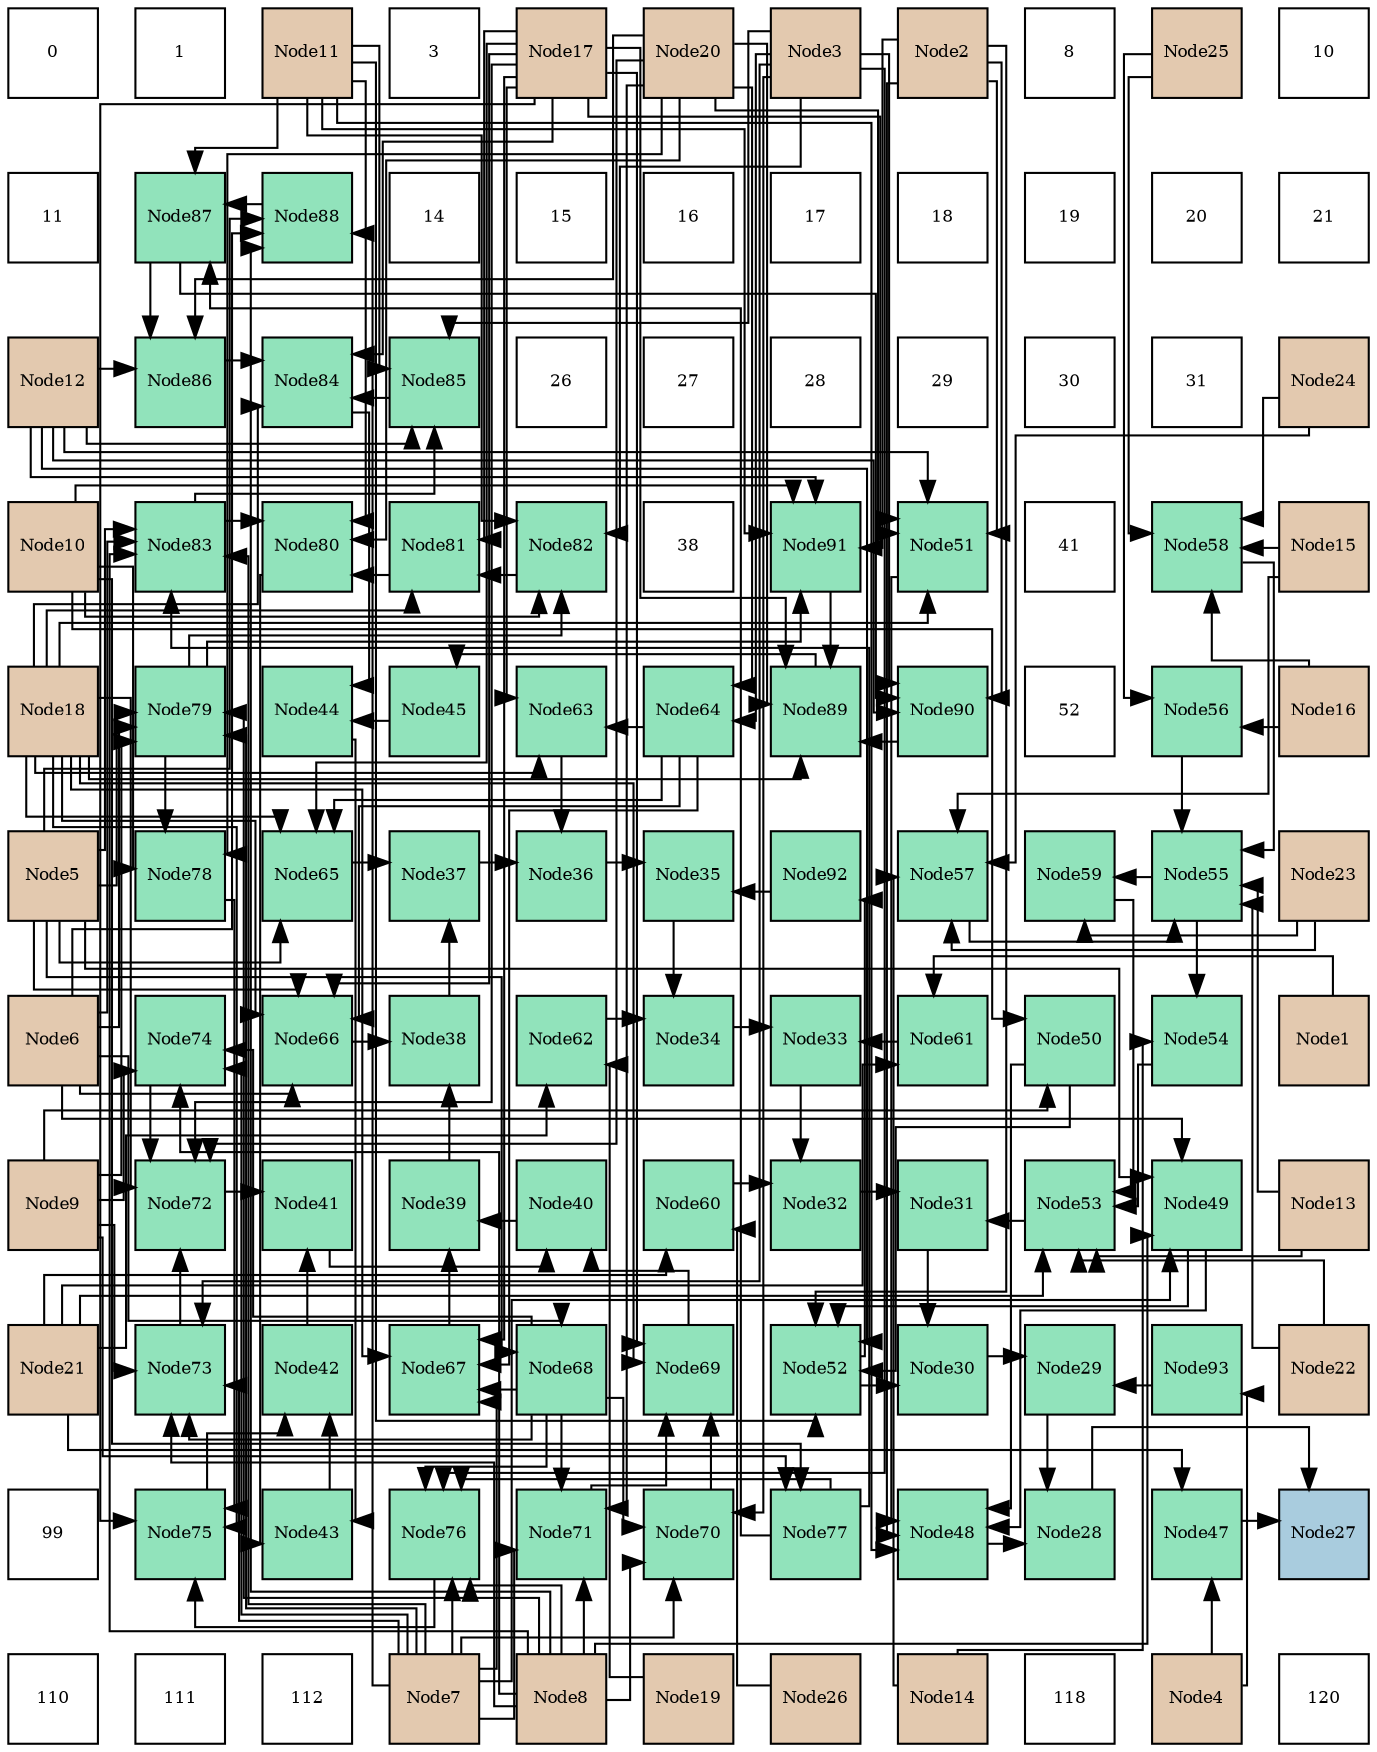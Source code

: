digraph layout{
 rankdir=TB;
 splines=ortho;
 node [style=filled shape=square fixedsize=true width=0.6];
0[label="0", fontsize=8, fillcolor="#ffffff"];
1[label="1", fontsize=8, fillcolor="#ffffff"];
2[label="Node11", fontsize=8, fillcolor="#e3c9af"];
3[label="3", fontsize=8, fillcolor="#ffffff"];
4[label="Node17", fontsize=8, fillcolor="#e3c9af"];
5[label="Node20", fontsize=8, fillcolor="#e3c9af"];
6[label="Node3", fontsize=8, fillcolor="#e3c9af"];
7[label="Node2", fontsize=8, fillcolor="#e3c9af"];
8[label="8", fontsize=8, fillcolor="#ffffff"];
9[label="Node25", fontsize=8, fillcolor="#e3c9af"];
10[label="10", fontsize=8, fillcolor="#ffffff"];
11[label="11", fontsize=8, fillcolor="#ffffff"];
12[label="Node87", fontsize=8, fillcolor="#91e3bb"];
13[label="Node88", fontsize=8, fillcolor="#91e3bb"];
14[label="14", fontsize=8, fillcolor="#ffffff"];
15[label="15", fontsize=8, fillcolor="#ffffff"];
16[label="16", fontsize=8, fillcolor="#ffffff"];
17[label="17", fontsize=8, fillcolor="#ffffff"];
18[label="18", fontsize=8, fillcolor="#ffffff"];
19[label="19", fontsize=8, fillcolor="#ffffff"];
20[label="20", fontsize=8, fillcolor="#ffffff"];
21[label="21", fontsize=8, fillcolor="#ffffff"];
22[label="Node12", fontsize=8, fillcolor="#e3c9af"];
23[label="Node86", fontsize=8, fillcolor="#91e3bb"];
24[label="Node84", fontsize=8, fillcolor="#91e3bb"];
25[label="Node85", fontsize=8, fillcolor="#91e3bb"];
26[label="26", fontsize=8, fillcolor="#ffffff"];
27[label="27", fontsize=8, fillcolor="#ffffff"];
28[label="28", fontsize=8, fillcolor="#ffffff"];
29[label="29", fontsize=8, fillcolor="#ffffff"];
30[label="30", fontsize=8, fillcolor="#ffffff"];
31[label="31", fontsize=8, fillcolor="#ffffff"];
32[label="Node24", fontsize=8, fillcolor="#e3c9af"];
33[label="Node10", fontsize=8, fillcolor="#e3c9af"];
34[label="Node83", fontsize=8, fillcolor="#91e3bb"];
35[label="Node80", fontsize=8, fillcolor="#91e3bb"];
36[label="Node81", fontsize=8, fillcolor="#91e3bb"];
37[label="Node82", fontsize=8, fillcolor="#91e3bb"];
38[label="38", fontsize=8, fillcolor="#ffffff"];
39[label="Node91", fontsize=8, fillcolor="#91e3bb"];
40[label="Node51", fontsize=8, fillcolor="#91e3bb"];
41[label="41", fontsize=8, fillcolor="#ffffff"];
42[label="Node58", fontsize=8, fillcolor="#91e3bb"];
43[label="Node15", fontsize=8, fillcolor="#e3c9af"];
44[label="Node18", fontsize=8, fillcolor="#e3c9af"];
45[label="Node79", fontsize=8, fillcolor="#91e3bb"];
46[label="Node44", fontsize=8, fillcolor="#91e3bb"];
47[label="Node45", fontsize=8, fillcolor="#91e3bb"];
48[label="Node63", fontsize=8, fillcolor="#91e3bb"];
49[label="Node64", fontsize=8, fillcolor="#91e3bb"];
50[label="Node89", fontsize=8, fillcolor="#91e3bb"];
51[label="Node90", fontsize=8, fillcolor="#91e3bb"];
52[label="52", fontsize=8, fillcolor="#ffffff"];
53[label="Node56", fontsize=8, fillcolor="#91e3bb"];
54[label="Node16", fontsize=8, fillcolor="#e3c9af"];
55[label="Node5", fontsize=8, fillcolor="#e3c9af"];
56[label="Node78", fontsize=8, fillcolor="#91e3bb"];
57[label="Node65", fontsize=8, fillcolor="#91e3bb"];
58[label="Node37", fontsize=8, fillcolor="#91e3bb"];
59[label="Node36", fontsize=8, fillcolor="#91e3bb"];
60[label="Node35", fontsize=8, fillcolor="#91e3bb"];
61[label="Node92", fontsize=8, fillcolor="#91e3bb"];
62[label="Node57", fontsize=8, fillcolor="#91e3bb"];
63[label="Node59", fontsize=8, fillcolor="#91e3bb"];
64[label="Node55", fontsize=8, fillcolor="#91e3bb"];
65[label="Node23", fontsize=8, fillcolor="#e3c9af"];
66[label="Node6", fontsize=8, fillcolor="#e3c9af"];
67[label="Node74", fontsize=8, fillcolor="#91e3bb"];
68[label="Node66", fontsize=8, fillcolor="#91e3bb"];
69[label="Node38", fontsize=8, fillcolor="#91e3bb"];
70[label="Node62", fontsize=8, fillcolor="#91e3bb"];
71[label="Node34", fontsize=8, fillcolor="#91e3bb"];
72[label="Node33", fontsize=8, fillcolor="#91e3bb"];
73[label="Node61", fontsize=8, fillcolor="#91e3bb"];
74[label="Node50", fontsize=8, fillcolor="#91e3bb"];
75[label="Node54", fontsize=8, fillcolor="#91e3bb"];
76[label="Node1", fontsize=8, fillcolor="#e3c9af"];
77[label="Node9", fontsize=8, fillcolor="#e3c9af"];
78[label="Node72", fontsize=8, fillcolor="#91e3bb"];
79[label="Node41", fontsize=8, fillcolor="#91e3bb"];
80[label="Node39", fontsize=8, fillcolor="#91e3bb"];
81[label="Node40", fontsize=8, fillcolor="#91e3bb"];
82[label="Node60", fontsize=8, fillcolor="#91e3bb"];
83[label="Node32", fontsize=8, fillcolor="#91e3bb"];
84[label="Node31", fontsize=8, fillcolor="#91e3bb"];
85[label="Node53", fontsize=8, fillcolor="#91e3bb"];
86[label="Node49", fontsize=8, fillcolor="#91e3bb"];
87[label="Node13", fontsize=8, fillcolor="#e3c9af"];
88[label="Node21", fontsize=8, fillcolor="#e3c9af"];
89[label="Node73", fontsize=8, fillcolor="#91e3bb"];
90[label="Node42", fontsize=8, fillcolor="#91e3bb"];
91[label="Node67", fontsize=8, fillcolor="#91e3bb"];
92[label="Node68", fontsize=8, fillcolor="#91e3bb"];
93[label="Node69", fontsize=8, fillcolor="#91e3bb"];
94[label="Node52", fontsize=8, fillcolor="#91e3bb"];
95[label="Node30", fontsize=8, fillcolor="#91e3bb"];
96[label="Node29", fontsize=8, fillcolor="#91e3bb"];
97[label="Node93", fontsize=8, fillcolor="#91e3bb"];
98[label="Node22", fontsize=8, fillcolor="#e3c9af"];
99[label="99", fontsize=8, fillcolor="#ffffff"];
100[label="Node75", fontsize=8, fillcolor="#91e3bb"];
101[label="Node43", fontsize=8, fillcolor="#91e3bb"];
102[label="Node76", fontsize=8, fillcolor="#91e3bb"];
103[label="Node71", fontsize=8, fillcolor="#91e3bb"];
104[label="Node70", fontsize=8, fillcolor="#91e3bb"];
105[label="Node77", fontsize=8, fillcolor="#91e3bb"];
106[label="Node48", fontsize=8, fillcolor="#91e3bb"];
107[label="Node28", fontsize=8, fillcolor="#91e3bb"];
108[label="Node47", fontsize=8, fillcolor="#91e3bb"];
109[label="Node27", fontsize=8, fillcolor="#a9ccde"];
110[label="110", fontsize=8, fillcolor="#ffffff"];
111[label="111", fontsize=8, fillcolor="#ffffff"];
112[label="112", fontsize=8, fillcolor="#ffffff"];
113[label="Node7", fontsize=8, fillcolor="#e3c9af"];
114[label="Node8", fontsize=8, fillcolor="#e3c9af"];
115[label="Node19", fontsize=8, fillcolor="#e3c9af"];
116[label="Node26", fontsize=8, fillcolor="#e3c9af"];
117[label="Node14", fontsize=8, fillcolor="#e3c9af"];
118[label="118", fontsize=8, fillcolor="#ffffff"];
119[label="Node4", fontsize=8, fillcolor="#e3c9af"];
120[label="120", fontsize=8, fillcolor="#ffffff"];
edge [constraint=false, style=vis];107 -> 109;
108 -> 109;
96 -> 107;
106 -> 107;
95 -> 96;
97 -> 96;
84 -> 95;
94 -> 95;
83 -> 84;
85 -> 84;
72 -> 83;
82 -> 83;
71 -> 72;
73 -> 72;
60 -> 71;
70 -> 71;
59 -> 60;
61 -> 60;
58 -> 59;
48 -> 59;
69 -> 58;
57 -> 58;
80 -> 69;
68 -> 69;
81 -> 80;
91 -> 80;
79 -> 81;
93 -> 81;
90 -> 79;
78 -> 79;
101 -> 90;
100 -> 90;
46 -> 101;
35 -> 101;
47 -> 46;
24 -> 46;
50 -> 47;
75 -> 85;
63 -> 85;
87 -> 85;
88 -> 85;
98 -> 85;
36 -> 35;
34 -> 35;
2 -> 35;
5 -> 35;
25 -> 24;
23 -> 24;
4 -> 24;
44 -> 24;
51 -> 50;
39 -> 50;
4 -> 50;
44 -> 50;
5 -> 50;
64 -> 75;
117 -> 75;
64 -> 63;
65 -> 63;
104 -> 93;
103 -> 93;
4 -> 93;
44 -> 93;
89 -> 78;
67 -> 78;
4 -> 78;
44 -> 78;
5 -> 78;
102 -> 100;
56 -> 100;
4 -> 100;
44 -> 100;
37 -> 36;
4 -> 36;
44 -> 36;
34 -> 25;
6 -> 25;
2 -> 25;
22 -> 25;
12 -> 23;
22 -> 23;
5 -> 23;
12 -> 51;
7 -> 51;
6 -> 51;
22 -> 51;
94 -> 61;
86 -> 106;
74 -> 106;
40 -> 106;
7 -> 106;
2 -> 106;
86 -> 94;
74 -> 94;
7 -> 94;
2 -> 94;
22 -> 94;
53 -> 64;
62 -> 64;
42 -> 64;
87 -> 64;
98 -> 64;
49 -> 48;
4 -> 48;
44 -> 48;
49 -> 57;
55 -> 57;
4 -> 57;
44 -> 57;
49 -> 68;
55 -> 68;
66 -> 68;
4 -> 68;
44 -> 68;
49 -> 91;
92 -> 91;
113 -> 91;
4 -> 91;
44 -> 91;
92 -> 104;
6 -> 104;
113 -> 104;
114 -> 104;
92 -> 103;
113 -> 103;
114 -> 103;
5 -> 103;
92 -> 89;
6 -> 89;
113 -> 89;
114 -> 89;
77 -> 89;
92 -> 67;
113 -> 67;
114 -> 67;
77 -> 67;
92 -> 102;
105 -> 102;
6 -> 102;
113 -> 102;
114 -> 102;
45 -> 56;
33 -> 56;
5 -> 56;
45 -> 37;
6 -> 37;
33 -> 37;
2 -> 37;
105 -> 34;
55 -> 34;
66 -> 34;
113 -> 34;
114 -> 34;
105 -> 12;
13 -> 12;
2 -> 12;
45 -> 39;
7 -> 39;
33 -> 39;
2 -> 39;
22 -> 39;
119 -> 108;
88 -> 108;
55 -> 86;
66 -> 86;
113 -> 86;
114 -> 86;
77 -> 74;
33 -> 74;
7 -> 40;
22 -> 40;
4 -> 40;
44 -> 40;
5 -> 40;
54 -> 53;
9 -> 53;
117 -> 62;
43 -> 62;
65 -> 62;
32 -> 62;
43 -> 42;
54 -> 42;
32 -> 42;
9 -> 42;
88 -> 82;
116 -> 82;
76 -> 73;
88 -> 73;
115 -> 70;
88 -> 70;
6 -> 49;
5 -> 49;
55 -> 92;
66 -> 92;
77 -> 105;
33 -> 105;
55 -> 45;
66 -> 45;
113 -> 45;
114 -> 45;
77 -> 45;
55 -> 13;
66 -> 13;
113 -> 13;
114 -> 13;
119 -> 97;
edge [constraint=true, style=invis];
0 -> 11 -> 22 -> 33 -> 44 -> 55 -> 66 -> 77 -> 88 -> 99 -> 110;
1 -> 12 -> 23 -> 34 -> 45 -> 56 -> 67 -> 78 -> 89 -> 100 -> 111;
2 -> 13 -> 24 -> 35 -> 46 -> 57 -> 68 -> 79 -> 90 -> 101 -> 112;
3 -> 14 -> 25 -> 36 -> 47 -> 58 -> 69 -> 80 -> 91 -> 102 -> 113;
4 -> 15 -> 26 -> 37 -> 48 -> 59 -> 70 -> 81 -> 92 -> 103 -> 114;
5 -> 16 -> 27 -> 38 -> 49 -> 60 -> 71 -> 82 -> 93 -> 104 -> 115;
6 -> 17 -> 28 -> 39 -> 50 -> 61 -> 72 -> 83 -> 94 -> 105 -> 116;
7 -> 18 -> 29 -> 40 -> 51 -> 62 -> 73 -> 84 -> 95 -> 106 -> 117;
8 -> 19 -> 30 -> 41 -> 52 -> 63 -> 74 -> 85 -> 96 -> 107 -> 118;
9 -> 20 -> 31 -> 42 -> 53 -> 64 -> 75 -> 86 -> 97 -> 108 -> 119;
10 -> 21 -> 32 -> 43 -> 54 -> 65 -> 76 -> 87 -> 98 -> 109 -> 120;
rank = same {0 -> 1 -> 2 -> 3 -> 4 -> 5 -> 6 -> 7 -> 8 -> 9 -> 10};
rank = same {11 -> 12 -> 13 -> 14 -> 15 -> 16 -> 17 -> 18 -> 19 -> 20 -> 21};
rank = same {22 -> 23 -> 24 -> 25 -> 26 -> 27 -> 28 -> 29 -> 30 -> 31 -> 32};
rank = same {33 -> 34 -> 35 -> 36 -> 37 -> 38 -> 39 -> 40 -> 41 -> 42 -> 43};
rank = same {44 -> 45 -> 46 -> 47 -> 48 -> 49 -> 50 -> 51 -> 52 -> 53 -> 54};
rank = same {55 -> 56 -> 57 -> 58 -> 59 -> 60 -> 61 -> 62 -> 63 -> 64 -> 65};
rank = same {66 -> 67 -> 68 -> 69 -> 70 -> 71 -> 72 -> 73 -> 74 -> 75 -> 76};
rank = same {77 -> 78 -> 79 -> 80 -> 81 -> 82 -> 83 -> 84 -> 85 -> 86 -> 87};
rank = same {88 -> 89 -> 90 -> 91 -> 92 -> 93 -> 94 -> 95 -> 96 -> 97 -> 98};
rank = same {99 -> 100 -> 101 -> 102 -> 103 -> 104 -> 105 -> 106 -> 107 -> 108 -> 109};
rank = same {110 -> 111 -> 112 -> 113 -> 114 -> 115 -> 116 -> 117 -> 118 -> 119 -> 120};
}